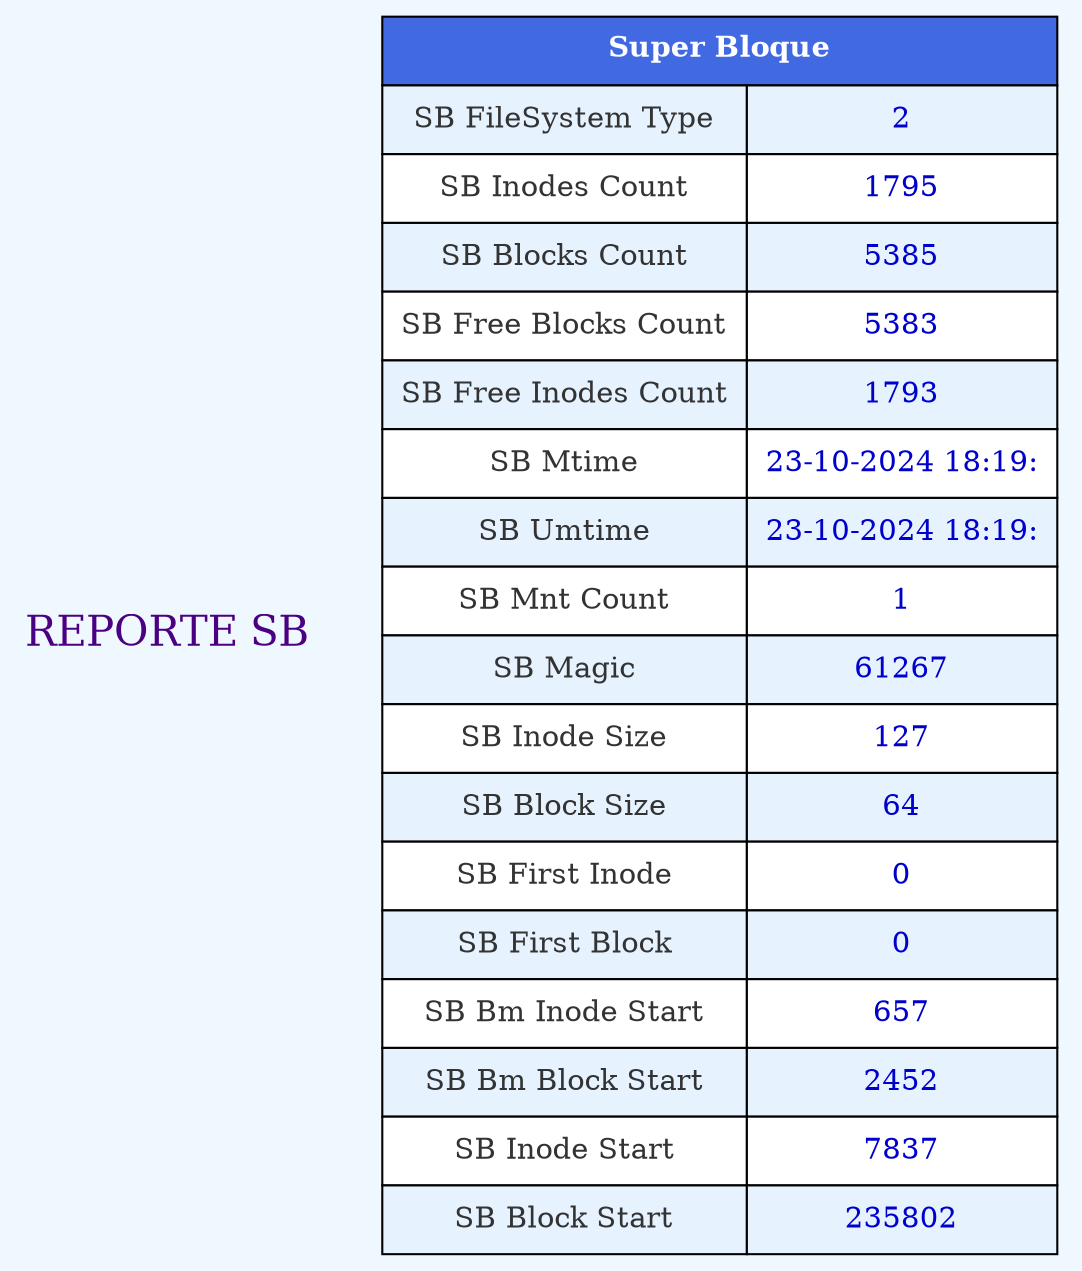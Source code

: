 digraph G {
node [shape=plaintext];
fontname="Helvetica,Arial,sans-serif";
bgcolor="#F0F8FF";
title [label="REPORTE SB", fontsize=20, fontcolor="#4B0082"];
SBTable [label=<
<table border='0' cellborder='1' cellspacing='0' cellpadding='8'>
<tr><td bgcolor="#4169E1" colspan='2'><font color="white"><b>Super Bloque</b></font></td></tr>
<tr><td bgcolor="#E6F3FF"><font color="#333333">SB FileSystem Type</font></td><td bgcolor="#E6F3FF"><font color="#0000CD">2</font></td></tr>
<tr><td bgcolor="#FFFFFF"><font color="#333333">SB Inodes Count</font></td><td bgcolor="#FFFFFF"><font color="#0000CD">1795</font></td></tr>
<tr><td bgcolor="#E6F3FF"><font color="#333333">SB Blocks Count</font></td><td bgcolor="#E6F3FF"><font color="#0000CD">5385</font></td></tr>
<tr><td bgcolor="#FFFFFF"><font color="#333333">SB Free Blocks Count</font></td><td bgcolor="#FFFFFF"><font color="#0000CD">5383</font></td></tr>
<tr><td bgcolor="#E6F3FF"><font color="#333333">SB Free Inodes Count</font></td><td bgcolor="#E6F3FF"><font color="#0000CD">1793</font></td></tr>
<tr><td bgcolor="#FFFFFF"><font color="#333333">SB Mtime</font></td><td bgcolor="#FFFFFF"><font color="#0000CD">23-10-2024 18:19:</font></td></tr>
<tr><td bgcolor="#E6F3FF"><font color="#333333">SB Umtime</font></td><td bgcolor="#E6F3FF"><font color="#0000CD">23-10-2024 18:19:</font></td></tr>
<tr><td bgcolor="#FFFFFF"><font color="#333333">SB Mnt Count</font></td><td bgcolor="#FFFFFF"><font color="#0000CD">1</font></td></tr>
<tr><td bgcolor="#E6F3FF"><font color="#333333">SB Magic</font></td><td bgcolor="#E6F3FF"><font color="#0000CD">61267</font></td></tr>
<tr><td bgcolor="#FFFFFF"><font color="#333333">SB Inode Size</font></td><td bgcolor="#FFFFFF"><font color="#0000CD">127</font></td></tr>
<tr><td bgcolor="#E6F3FF"><font color="#333333">SB Block Size</font></td><td bgcolor="#E6F3FF"><font color="#0000CD">64</font></td></tr>
<tr><td bgcolor="#FFFFFF"><font color="#333333">SB First Inode</font></td><td bgcolor="#FFFFFF"><font color="#0000CD">0</font></td></tr>
<tr><td bgcolor="#E6F3FF"><font color="#333333">SB First Block</font></td><td bgcolor="#E6F3FF"><font color="#0000CD">0</font></td></tr>
<tr><td bgcolor="#FFFFFF"><font color="#333333">SB Bm Inode Start</font></td><td bgcolor="#FFFFFF"><font color="#0000CD">657</font></td></tr>
<tr><td bgcolor="#E6F3FF"><font color="#333333">SB Bm Block Start</font></td><td bgcolor="#E6F3FF"><font color="#0000CD">2452</font></td></tr>
<tr><td bgcolor="#FFFFFF"><font color="#333333">SB Inode Start</font></td><td bgcolor="#FFFFFF"><font color="#0000CD">7837</font></td></tr>
<tr><td bgcolor="#E6F3FF"><font color="#333333">SB Block Start</font></td><td bgcolor="#E6F3FF"><font color="#0000CD">235802</font></td></tr>
</table>
>];
}
